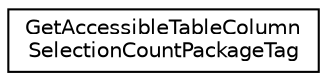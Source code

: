 digraph "类继承关系图"
{
 // LATEX_PDF_SIZE
  edge [fontname="Helvetica",fontsize="10",labelfontname="Helvetica",labelfontsize="10"];
  node [fontname="Helvetica",fontsize="10",shape=record];
  rankdir="LR";
  Node0 [label="GetAccessibleTableColumn\lSelectionCountPackageTag",height=0.2,width=0.4,color="black", fillcolor="white", style="filled",URL="$struct_get_accessible_table_column_selection_count_package_tag.html",tooltip=" "];
}
